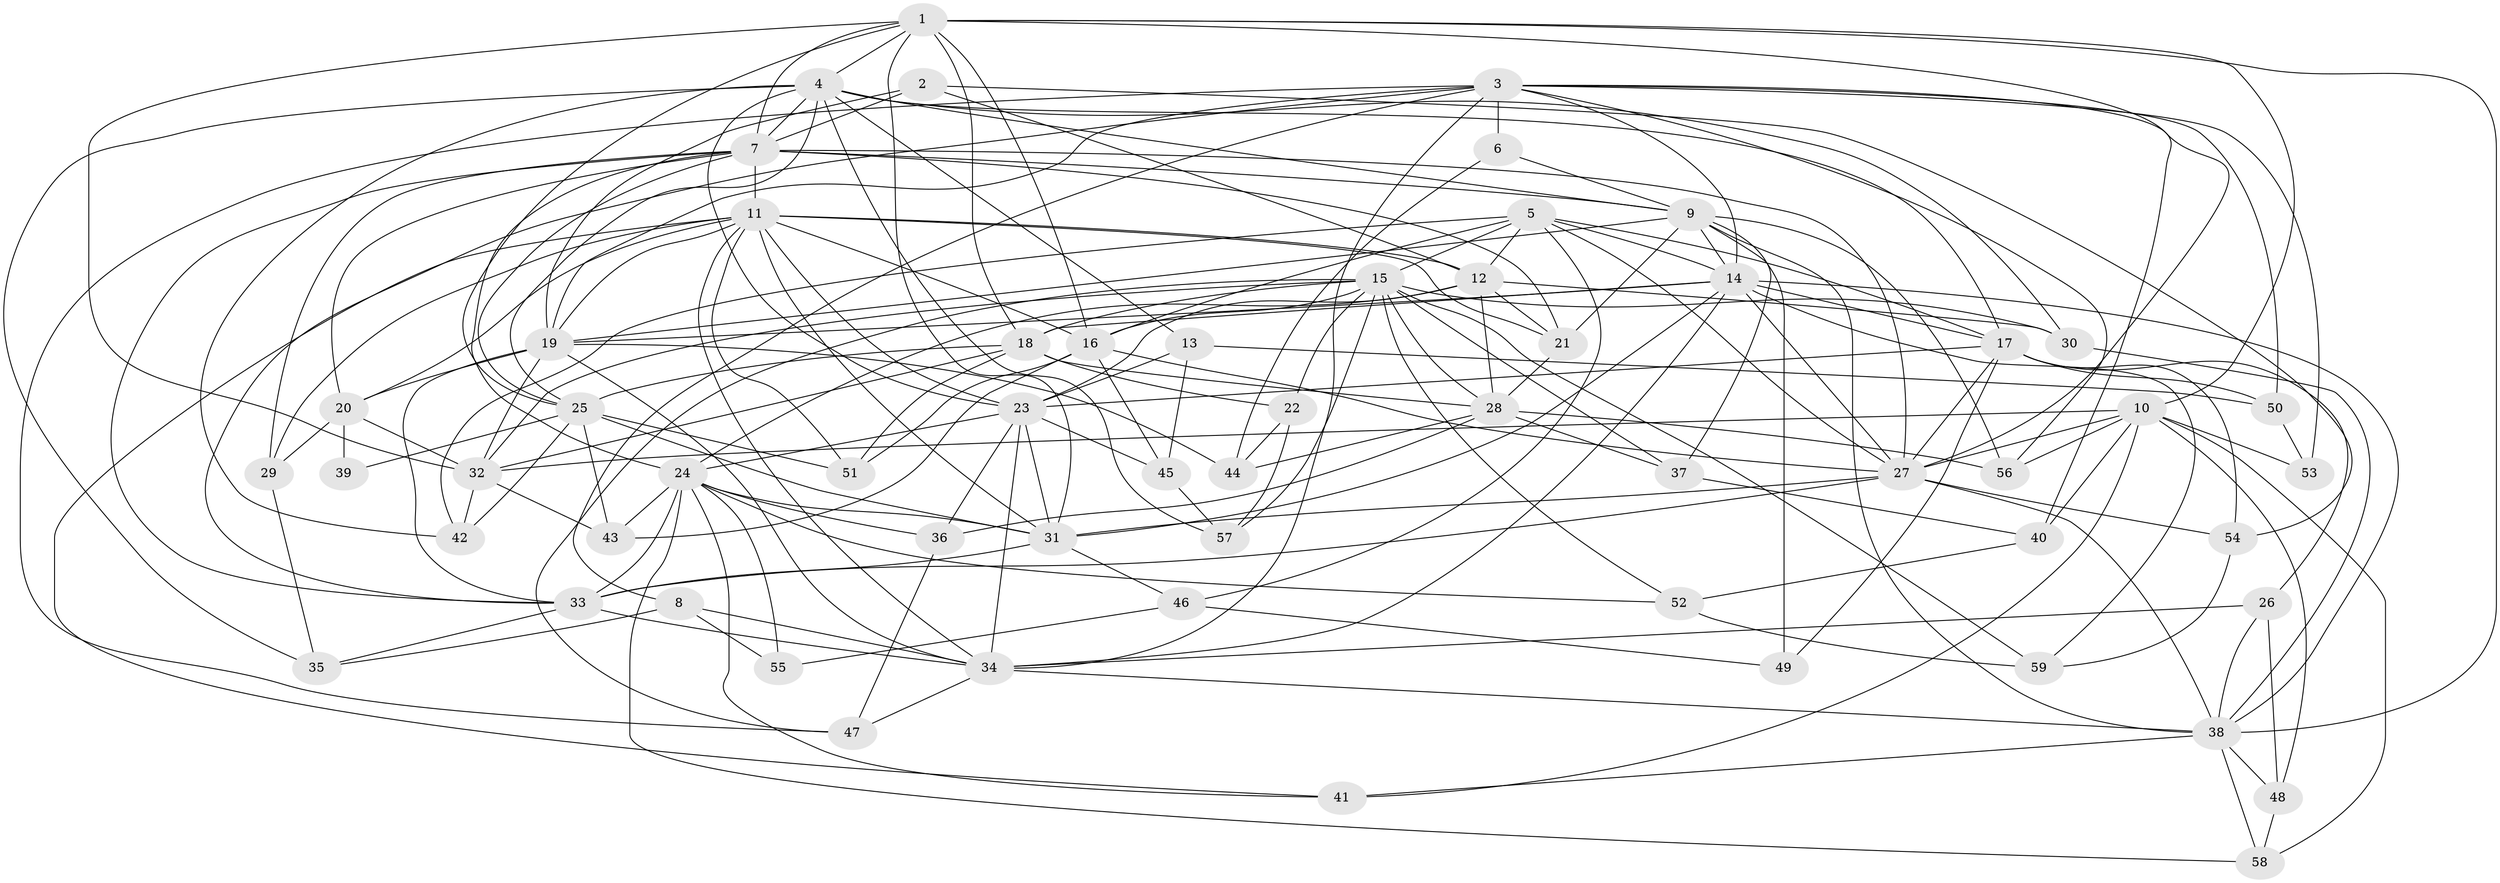 // original degree distribution, {4: 1.0}
// Generated by graph-tools (version 1.1) at 2025/53/03/04/25 22:53:44]
// undirected, 59 vertices, 188 edges
graph export_dot {
  node [color=gray90,style=filled];
  1;
  2;
  3;
  4;
  5;
  6;
  7;
  8;
  9;
  10;
  11;
  12;
  13;
  14;
  15;
  16;
  17;
  18;
  19;
  20;
  21;
  22;
  23;
  24;
  25;
  26;
  27;
  28;
  29;
  30;
  31;
  32;
  33;
  34;
  35;
  36;
  37;
  38;
  39;
  40;
  41;
  42;
  43;
  44;
  45;
  46;
  47;
  48;
  49;
  50;
  51;
  52;
  53;
  54;
  55;
  56;
  57;
  58;
  59;
  1 -- 4 [weight=1.0];
  1 -- 7 [weight=1.0];
  1 -- 10 [weight=1.0];
  1 -- 16 [weight=1.0];
  1 -- 18 [weight=1.0];
  1 -- 25 [weight=1.0];
  1 -- 27 [weight=1.0];
  1 -- 31 [weight=1.0];
  1 -- 32 [weight=1.0];
  1 -- 38 [weight=1.0];
  2 -- 7 [weight=1.0];
  2 -- 12 [weight=1.0];
  2 -- 19 [weight=1.0];
  2 -- 54 [weight=1.0];
  3 -- 6 [weight=2.0];
  3 -- 8 [weight=1.0];
  3 -- 14 [weight=1.0];
  3 -- 19 [weight=1.0];
  3 -- 33 [weight=1.0];
  3 -- 34 [weight=1.0];
  3 -- 40 [weight=1.0];
  3 -- 47 [weight=1.0];
  3 -- 50 [weight=1.0];
  3 -- 53 [weight=1.0];
  3 -- 56 [weight=1.0];
  4 -- 7 [weight=1.0];
  4 -- 9 [weight=1.0];
  4 -- 13 [weight=1.0];
  4 -- 17 [weight=1.0];
  4 -- 23 [weight=2.0];
  4 -- 25 [weight=1.0];
  4 -- 30 [weight=1.0];
  4 -- 35 [weight=1.0];
  4 -- 42 [weight=1.0];
  4 -- 57 [weight=1.0];
  5 -- 12 [weight=2.0];
  5 -- 14 [weight=1.0];
  5 -- 15 [weight=1.0];
  5 -- 16 [weight=1.0];
  5 -- 17 [weight=1.0];
  5 -- 27 [weight=2.0];
  5 -- 42 [weight=1.0];
  5 -- 46 [weight=1.0];
  6 -- 9 [weight=1.0];
  6 -- 44 [weight=1.0];
  7 -- 9 [weight=1.0];
  7 -- 11 [weight=1.0];
  7 -- 20 [weight=1.0];
  7 -- 21 [weight=1.0];
  7 -- 24 [weight=1.0];
  7 -- 25 [weight=1.0];
  7 -- 27 [weight=1.0];
  7 -- 29 [weight=1.0];
  7 -- 33 [weight=1.0];
  8 -- 34 [weight=1.0];
  8 -- 35 [weight=1.0];
  8 -- 55 [weight=1.0];
  9 -- 14 [weight=1.0];
  9 -- 19 [weight=1.0];
  9 -- 21 [weight=2.0];
  9 -- 37 [weight=1.0];
  9 -- 38 [weight=1.0];
  9 -- 49 [weight=2.0];
  9 -- 56 [weight=1.0];
  10 -- 27 [weight=1.0];
  10 -- 32 [weight=1.0];
  10 -- 40 [weight=1.0];
  10 -- 41 [weight=1.0];
  10 -- 48 [weight=1.0];
  10 -- 53 [weight=2.0];
  10 -- 56 [weight=1.0];
  10 -- 58 [weight=1.0];
  11 -- 12 [weight=1.0];
  11 -- 16 [weight=1.0];
  11 -- 19 [weight=1.0];
  11 -- 20 [weight=1.0];
  11 -- 21 [weight=1.0];
  11 -- 23 [weight=1.0];
  11 -- 29 [weight=1.0];
  11 -- 31 [weight=1.0];
  11 -- 34 [weight=1.0];
  11 -- 41 [weight=1.0];
  11 -- 51 [weight=1.0];
  12 -- 21 [weight=1.0];
  12 -- 23 [weight=1.0];
  12 -- 24 [weight=1.0];
  12 -- 28 [weight=2.0];
  12 -- 30 [weight=1.0];
  13 -- 23 [weight=1.0];
  13 -- 45 [weight=1.0];
  13 -- 50 [weight=1.0];
  14 -- 17 [weight=1.0];
  14 -- 18 [weight=2.0];
  14 -- 19 [weight=1.0];
  14 -- 27 [weight=1.0];
  14 -- 31 [weight=1.0];
  14 -- 34 [weight=1.0];
  14 -- 38 [weight=1.0];
  14 -- 59 [weight=1.0];
  15 -- 16 [weight=1.0];
  15 -- 18 [weight=1.0];
  15 -- 22 [weight=1.0];
  15 -- 28 [weight=1.0];
  15 -- 30 [weight=1.0];
  15 -- 32 [weight=1.0];
  15 -- 37 [weight=1.0];
  15 -- 47 [weight=1.0];
  15 -- 52 [weight=1.0];
  15 -- 57 [weight=1.0];
  15 -- 59 [weight=1.0];
  16 -- 27 [weight=1.0];
  16 -- 43 [weight=1.0];
  16 -- 45 [weight=1.0];
  16 -- 51 [weight=1.0];
  17 -- 23 [weight=2.0];
  17 -- 26 [weight=1.0];
  17 -- 27 [weight=1.0];
  17 -- 49 [weight=1.0];
  17 -- 50 [weight=1.0];
  17 -- 54 [weight=1.0];
  18 -- 22 [weight=1.0];
  18 -- 25 [weight=1.0];
  18 -- 28 [weight=4.0];
  18 -- 32 [weight=1.0];
  18 -- 51 [weight=1.0];
  19 -- 20 [weight=1.0];
  19 -- 32 [weight=1.0];
  19 -- 33 [weight=1.0];
  19 -- 34 [weight=1.0];
  19 -- 44 [weight=1.0];
  20 -- 29 [weight=1.0];
  20 -- 32 [weight=1.0];
  20 -- 39 [weight=1.0];
  21 -- 28 [weight=1.0];
  22 -- 44 [weight=1.0];
  22 -- 57 [weight=1.0];
  23 -- 24 [weight=1.0];
  23 -- 31 [weight=1.0];
  23 -- 34 [weight=1.0];
  23 -- 36 [weight=1.0];
  23 -- 45 [weight=1.0];
  24 -- 31 [weight=1.0];
  24 -- 33 [weight=1.0];
  24 -- 36 [weight=1.0];
  24 -- 41 [weight=1.0];
  24 -- 43 [weight=1.0];
  24 -- 52 [weight=1.0];
  24 -- 55 [weight=2.0];
  24 -- 58 [weight=1.0];
  25 -- 31 [weight=2.0];
  25 -- 39 [weight=3.0];
  25 -- 42 [weight=1.0];
  25 -- 43 [weight=1.0];
  25 -- 51 [weight=1.0];
  26 -- 34 [weight=1.0];
  26 -- 38 [weight=1.0];
  26 -- 48 [weight=1.0];
  27 -- 31 [weight=1.0];
  27 -- 33 [weight=1.0];
  27 -- 38 [weight=1.0];
  27 -- 54 [weight=1.0];
  28 -- 36 [weight=1.0];
  28 -- 37 [weight=1.0];
  28 -- 44 [weight=1.0];
  28 -- 56 [weight=1.0];
  29 -- 35 [weight=1.0];
  30 -- 38 [weight=1.0];
  31 -- 33 [weight=1.0];
  31 -- 46 [weight=1.0];
  32 -- 42 [weight=1.0];
  32 -- 43 [weight=1.0];
  33 -- 34 [weight=1.0];
  33 -- 35 [weight=1.0];
  34 -- 38 [weight=1.0];
  34 -- 47 [weight=1.0];
  36 -- 47 [weight=1.0];
  37 -- 40 [weight=1.0];
  38 -- 41 [weight=1.0];
  38 -- 48 [weight=1.0];
  38 -- 58 [weight=1.0];
  40 -- 52 [weight=1.0];
  45 -- 57 [weight=1.0];
  46 -- 49 [weight=1.0];
  46 -- 55 [weight=1.0];
  48 -- 58 [weight=1.0];
  50 -- 53 [weight=1.0];
  52 -- 59 [weight=1.0];
  54 -- 59 [weight=1.0];
}
